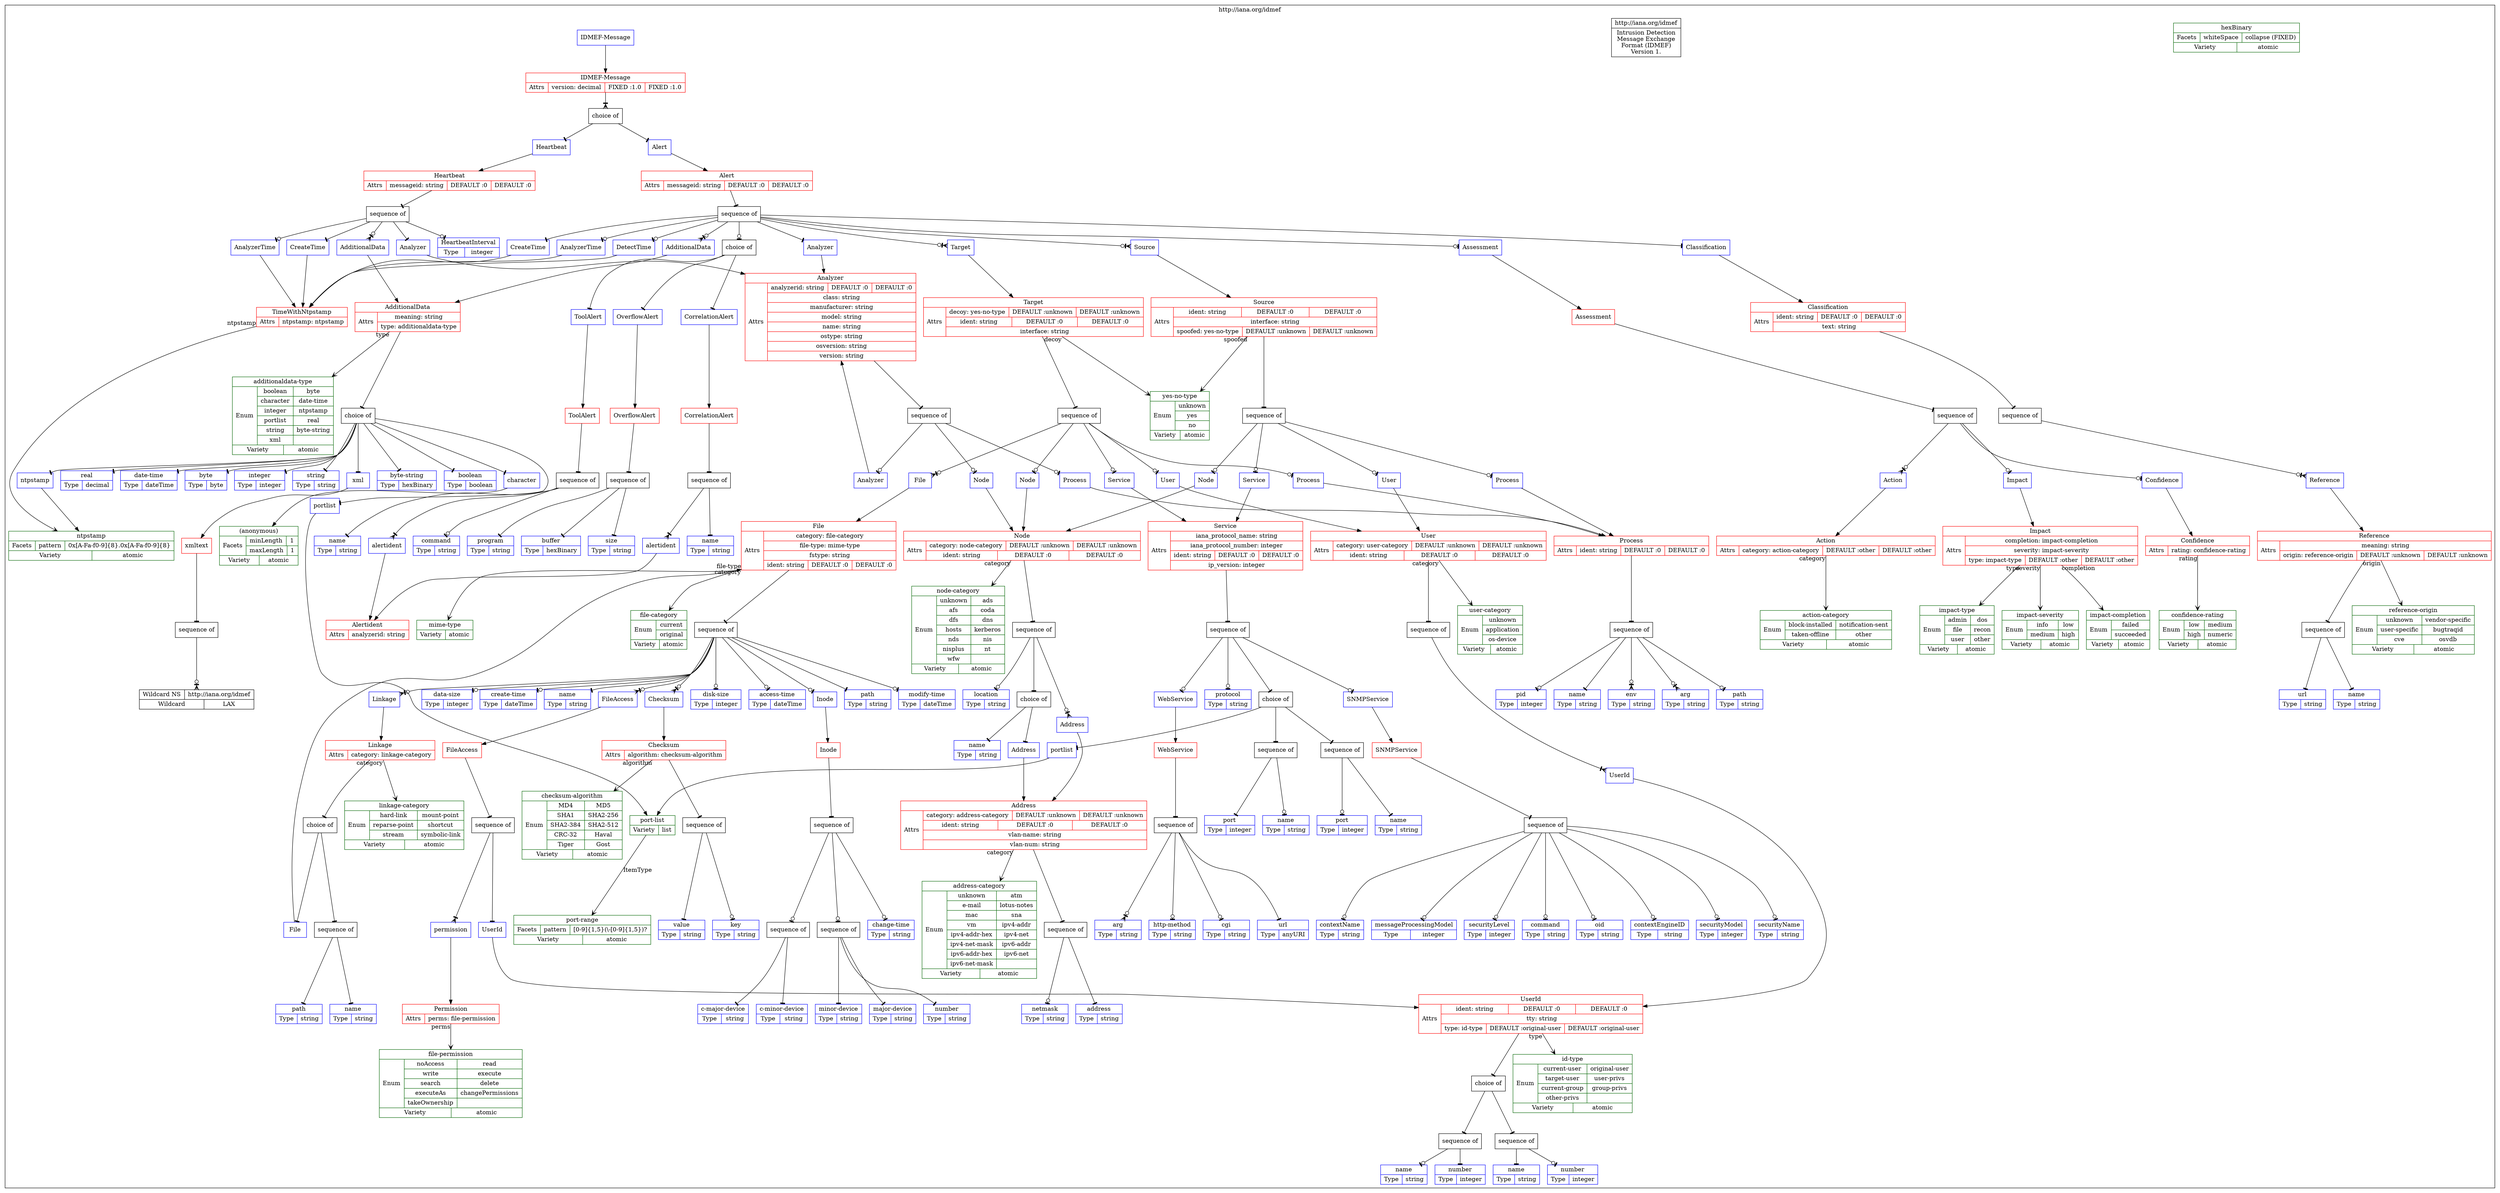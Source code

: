 digraph {
subgraph clusterSchemaImpl197005066 { label="http://iana.org/idmef"
ElementDecl239625678 [shape="record", label="{messageProcessingModel|{Type|integer}}", color="blue"];
ElementDecl158635208 [shape="record", label="{Inode}", color="blue"];
ElementDecl1748234462 [shape="record", label="{name|{Type|string}}", color="blue"];
ElementDecl713940044 [shape="record", label="{AnalyzerTime}", color="blue"];
ElementDecl2814081 [shape="record", label="{program|{Type|string}}", color="blue"];
ElementDecl2091197094 [shape="record", label="{OverflowAlert}", color="blue"];
RestrictionSimpleTypeImpl188855665 [shape="record", label="{confidence-rating|{Enum|{low|high}|{medium|numeric}}|{Variety|atomic}}", color="darkgreen"];
ComplexTypeImpl1223566071 [shape="record", label="{Classification|{Attrs|{{<AttributeUseImpl1039630400>ident: string|DEFAULT :0|DEFAULT :0}|{<AttributeUseImpl1141180808>text: string}}}}", color="red"];
ElementDecl1563093566 [shape="record", label="{DetectTime}", color="blue"];
ElementDecl998462082 [shape="record", label="{Alert}", color="blue"];
ModelGroupImpl440048570 [shape="record", label="{sequence of}"];
ElementDecl678984726 [shape="record", label="{CorrelationAlert}", color="blue"];
ElementDecl1348570406 [shape="record", label="{UserId}", color="blue"];
ElementDecl1256911884 [shape="record", label="{port|{Type|integer}}", color="blue"];
ModelGroupImpl733295628 [shape="record", label="{sequence of}"];
ComplexTypeImpl135085423 [shape="record", label="{CorrelationAlert}", color="red"];
RestrictionSimpleTypeImpl1984526644 [shape="record", label="{impact-severity|{Enum|{info|medium}|{low|high}}|{Variety|atomic}}", color="darkgreen"];
ElementDecl1335505632 [shape="record", label="{buffer|{Type|hexBinary}}", color="blue"];
RestrictionSimpleTypeImpl931322429 [shape="record", label="{hexBinary|{Facets|{{whiteSpace|collapse (FIXED)}}}|{Variety|atomic}}", color="darkgreen"];
ElementDecl1134979151 [shape="record", label="{AdditionalData}", color="blue"];
ModelGroupImpl799611093 [shape="record", label="{sequence of}"];
ComplexTypeImpl1254691612 [shape="record", label="{Source|{Attrs|{{<AttributeUseImpl682317035>ident: string|DEFAULT :0|DEFAULT :0}|{<AttributeUseImpl139732265>interface: string}|{<AttributeUseImpl1280551684>spoofed: yes-no-type|DEFAULT :unknown|DEFAULT :unknown}}}}", color="red"];
ElementDecl371327189 [shape="record", label="{Reference}", color="blue"];
ElementDecl955147905 [shape="record", label="{arg|{Type|string}}", color="blue"];
ElementDecl1784591497 [shape="record", label="{Assessment}", color="blue"];
ElementDecl1154079020 [shape="record", label="{date-time|{Type|dateTime}}", color="blue"];
ModelGroupImpl110708174 [shape="record", label="{sequence of}"];
RestrictionSimpleTypeImpl1957835280 [shape="record", label="{mime-type|{Variety|atomic}}", color="darkgreen"];
ElementDecl1539259783 [shape="record", label="{byte|{Type|byte}}", color="blue"];
ModelGroupImpl1554803269 [shape="record", label="{choice of}"];
ElementDecl2010005445 [shape="record", label="{CreateTime}", color="blue"];
ModelGroupImpl1712325475 [shape="record", label="{sequence of}"];
ElementDecl1013059835 [shape="record", label="{name|{Type|string}}", color="blue"];
ElementDecl1729331687 [shape="record", label="{Linkage}", color="blue"];
ElementDecl938159131 [shape="record", label="{xml}", color="blue"];
ElementDecl1026920195 [shape="record", label="{securityLevel|{Type|integer}}", color="blue"];
ComplexTypeImpl444914211 [shape="record", label="{OverflowAlert}", color="red"];
ElementDecl2128040981 [shape="record", label="{User}", color="blue"];
ElementDecl1238943016 [shape="record", label="{UserId}", color="blue"];
ModelGroupImpl862463384 [shape="record", label="{sequence of}"];
ElementDecl383719474 [shape="record", label="{data-size|{Type|integer}}", color="blue"];
ElementDecl1968988860 [shape="record", label="{WebService}", color="blue"];
ElementDecl927449563 [shape="record", label="{command|{Type|string}}", color="blue"];
ModelGroupImpl380183900 [shape="record", label="{sequence of}"];
ElementDecl921745400 [shape="record", label="{User}", color="blue"];
ElementDecl2126858590 [shape="record", label="{size|{Type|string}}", color="blue"];
RestrictionSimpleTypeImpl1352618001 [shape="record", label="{impact-completion|{Enum|{failed|succeeded}}|{Variety|atomic}}", color="darkgreen"];
SchemaImpl197005066 [shape="record", label="{http://iana.org/idmef|Intrusion Detection\nMessage Exchange\nFormat (IDMEF)\nVersion 1.}"];
ElementDecl1109376982 [shape="record", label="{Node}", color="blue"];
ElementDecl1359857333 [shape="record", label="{integer|{Type|integer}}", color="blue"];
ElementDecl1498711626 [shape="record", label="{Node}", color="blue"];
ElementDecl1597138052 [shape="record", label="{Confidence}", color="blue"];
ElementDecl404765745 [shape="record", label="{create-time|{Type|dateTime}}", color="blue"];
ElementDecl1224577418 [shape="record", label="{ToolAlert}", color="blue"];
RestrictionSimpleTypeImpl116331389 [shape="record", label="{yes-no-type|{Enum|{unknown|yes|no}}|{Variety|atomic}}", color="darkgreen"];
ComplexTypeImpl374961130 [shape="record", label="{UserId|{Attrs|{{<AttributeUseImpl1090831733>ident: string|DEFAULT :0|DEFAULT :0}|{<AttributeUseImpl541042092>tty: string}|{<AttributeUseImpl848678846>type: id-type|DEFAULT :original-user|DEFAULT :original-user}}}}", color="red"];
ComplexTypeImpl760370133 [shape="record", label="{Reference|{Attrs|{{<AttributeUseImpl1443639316>meaning: string}|{<AttributeUseImpl975740206>origin: reference-origin|DEFAULT :unknown|DEFAULT :unknown}}}}", color="red"];
ElementDecl1543511728 [shape="record", label="{Process}", color="blue"];
ModelGroupImpl239720060 [shape="record", label="{sequence of}"];
ElementDecl971840267 [shape="record", label="{major-device|{Type|string}}", color="blue"];
ComplexTypeImpl479450812 [shape="record", label="{File|{Attrs|{{<AttributeUseImpl760805843>category: file-category}|{<AttributeUseImpl1706427008>file-type: mime-type}|{<AttributeUseImpl558519794>fstype: string}|{<AttributeUseImpl391156721>ident: string|DEFAULT :0|DEFAULT :0}}}}", color="red"];
ModelGroupImpl1457155060 [shape="record", label="{choice of}"];
ElementDecl616624620 [shape="record", label="{path|{Type|string}}", color="blue"];
ElementDecl1860215686 [shape="record", label="{name|{Type|string}}", color="blue"];
ElementDecl2013125681 [shape="record", label="{IDMEF-Message}", color="blue"];
ModelGroupImpl1287887392 [shape="record", label="{sequence of}"];
ElementDecl1108319296 [shape="record", label="{AnalyzerTime}", color="blue"];
ElementDecl275558166 [shape="record", label="{name|{Type|string}}", color="blue"];
ElementDecl1884243356 [shape="record", label="{disk-size|{Type|integer}}", color="blue"];
RestrictionSimpleTypeImpl68732269 [shape="record", label="{reference-origin|{Enum|{unknown|user-specific|cve}|{vendor-specific|bugtraqid|osvdb}}|{Variety|atomic}}", color="darkgreen"];
ModelGroupImpl1349970087 [shape="record", label="{sequence of}"];
ElementDecl735176496 [shape="record", label="{access-time|{Type|dateTime}}", color="blue"];
ElementDecl260449011 [shape="record", label="{Classification}", color="blue"];
ModelGroupImpl2063246672 [shape="record", label="{sequence of}"];
ComplexTypeImpl697542255 [shape="record", label="{Permission|{Attrs|{{<AttributeUseImpl1900733121>perms: file-permission}}}}", color="red"];
ComplexTypeImpl1345107101 [shape="record", label="{FileAccess}", color="red"];
ElementDecl1660187542 [shape="record", label="{ntpstamp}", color="blue"];
ModelGroupImpl950674239 [shape="record", label="{sequence of}"];
ComplexTypeImpl788223665 [shape="record", label="{Node|{Attrs|{{<AttributeUseImpl1698873038>category: node-category|DEFAULT :unknown|DEFAULT :unknown}|{<AttributeUseImpl1620450815>ident: string|DEFAULT :0|DEFAULT :0}}}}", color="red"];
ModelGroupImpl797130442 [shape="record", label="{sequence of}"];
ComplexTypeImpl654694538 [shape="record", label="{WebService}", color="red"];
ElementDecl2104764160 [shape="record", label="{Analyzer}", color="blue"];
ElementDecl315976503 [shape="record", label="{Process}", color="blue"];
ModelGroupImpl268283341 [shape="record", label="{sequence of}"];
ComplexTypeImpl434311562 [shape="record", label="{ToolAlert}", color="red"];
ComplexTypeImpl171551625 [shape="record", label="{Process|{Attrs|{{<AttributeUseImpl1822459128>ident: string|DEFAULT :0|DEFAULT :0}}}}", color="red"];
ElementDecl621631806 [shape="record", label="{name|{Type|string}}", color="blue"];
ElementDecl790899473 [shape="record", label="{name|{Type|string}}", color="blue"];
ComplexTypeImpl940452025 [shape="record", label="{Analyzer|{Attrs|{{<AttributeUseImpl1564136253>analyzerid: string|DEFAULT :0|DEFAULT :0}|{<AttributeUseImpl1090681244>class: string}|{<AttributeUseImpl159257116>manufacturer: string}|{<AttributeUseImpl869724450>model: string}|{<AttributeUseImpl1685129668>name: string}|{<AttributeUseImpl959993440>ostype: string}|{<AttributeUseImpl565106169>osversion: string}|{<AttributeUseImpl1566695349>version: string}}}}", color="red"];
ElementDecl993921722 [shape="record", label="{protocol|{Type|string}}", color="blue"];
ElementDecl798212303 [shape="record", label="{FileAccess}", color="blue"];
ComplexTypeImpl771153740 [shape="record", label="{Heartbeat|{Attrs|{{<AttributeUseImpl932500338>messageid: string|DEFAULT :0|DEFAULT :0}}}}", color="red"];
RestrictionSimpleTypeImpl1289955330 [shape="record", label="{file-permission|{Enum|{noAccess|write|search|executeAs|takeOwnership}|{read|execute|delete|changePermissions|}}|{Variety|atomic}}", color="darkgreen"];
ListSimpleTypeImpl1741825447 [shape="record", label="{port-list|{Variety|list}}", color="darkgreen"];
ElementDecl748372710 [shape="record", label="{Process}", color="blue"];
ModelGroupImpl429405933 [shape="record", label="{sequence of}"];
ElementDecl2097086015 [shape="record", label="{env|{Type|string}}", color="blue"];
ModelGroupImpl207251401 [shape="record", label="{sequence of}"];
ElementDecl581536050 [shape="record", label="{File}", color="blue"];
ComplexTypeImpl1996002959 [shape="record", label="{Alertident|{Attrs|{{<AttributeUseImpl1301078346>analyzerid: string}}}}", color="red"];
RestrictionSimpleTypeImpl965223859 [shape="record", label="{(anonymous)|{Facets|{{minLength|1}|{maxLength|1}}}|{Variety|atomic}}", color="darkgreen"];
ComplexTypeImpl136998678 [shape="record", label="{Checksum|{Attrs|{{<AttributeUseImpl1782287177>algorithm: checksum-algorithm}}}}", color="red"];
ModelGroupImpl269247176 [shape="record", label="{sequence of}"];
ElementDecl786050287 [shape="record", label="{Target}", color="blue"];
ElementDecl1155557696 [shape="record", label="{value|{Type|string}}", color="blue"];
ElementDecl2074631480 [shape="record", label="{url|{Type|string}}", color="blue"];
ElementDecl2128222380 [shape="record", label="{c-minor-device|{Type|string}}", color="blue"];
ElementDecl778152199 [shape="record", label="{Analyzer}", color="blue"];
RestrictionSimpleTypeImpl1875244867 [shape="record", label="{port-range|{Facets|{{pattern|\[0-9\]\{1,5\}(\\-\[0-9\]\{1,5\})?}}}|{Variety|atomic}}", color="darkgreen"];
ElementDecl515693101 [shape="record", label="{number|{Type|integer}}", color="blue"];
ComplexTypeImpl139527469 [shape="record", label="{Confidence|{Attrs|{{<AttributeUseImpl2047033626>rating: confidence-rating}}}}", color="red"];
ModelGroupImpl784830905 [shape="record", label="{choice of}"];
ModelGroupImpl781552568 [shape="record", label="{sequence of}"];
ComplexTypeImpl596850781 [shape="record", label="{Linkage|{Attrs|{{<AttributeUseImpl1672527304>category: linkage-category}}}}", color="red"];
ElementDecl204442458 [shape="record", label="{CreateTime}", color="blue"];
RestrictionSimpleTypeImpl363211825 [shape="record", label="{linkage-category|{Enum|{hard-link|reparse-point|stream}|{mount-point|shortcut|symbolic-link}}|{Variety|atomic}}", color="darkgreen"];
ElementDecl939355114 [shape="record", label="{arg|{Type|string}}", color="blue"];
ElementDecl651584550 [shape="record", label="{portlist}", color="blue"];
RestrictionSimpleTypeImpl564660841 [shape="record", label="{action-category|{Enum|{block-installed|taken-offline}|{notification-sent|other}}|{Variety|atomic}}", color="darkgreen"];
ElementDecl714994516 [shape="record", label="{Heartbeat}", color="blue"];
ModelGroupImpl1176734279 [shape="record", label="{sequence of}"];
ElementDecl394215580 [shape="record", label="{http-method|{Type|string}}", color="blue"];
ModelGroupImpl1720982966 [shape="record", label="{sequence of}"];
ComplexTypeImpl1892376585 [shape="record", label="{Impact|{Attrs|{{<AttributeUseImpl2130917999>completion: impact-completion}|{<AttributeUseImpl650519471>severity: impact-severity}|{<AttributeUseImpl771811155>type: impact-type|DEFAULT :other|DEFAULT :other}}}}", color="red"];
ElementDecl748080913 [shape="record", label="{string|{Type|string}}", color="blue"];
ComplexTypeImpl717098535 [shape="record", label="{Inode}", color="red"];
ElementDecl689522370 [shape="record", label="{command|{Type|string}}", color="blue"];
ComplexTypeImpl954049115 [shape="record", label="{AdditionalData|{Attrs|{{<AttributeUseImpl592705150>meaning: string}|{<AttributeUseImpl1566301264>type: additionaldata-type}}}}", color="red"];
ComplexTypeImpl1590567303 [shape="record", label="{Alert|{Attrs|{{<AttributeUseImpl1379484735>messageid: string|DEFAULT :0|DEFAULT :0}}}}", color="red"];
ElementDecl1237174744 [shape="record", label="{change-time|{Type|string}}", color="blue"];
ElementDecl1421876889 [shape="record", label="{Node}", color="blue"];
ElementDecl1108775083 [shape="record", label="{name|{Type|string}}", color="blue"];
ComplexTypeImpl177506381 [shape="record", label="{Service|{Attrs|{{<AttributeUseImpl1790118163>iana_protocol_name: string}|{<AttributeUseImpl270071071>iana_protocol_number: integer}|{<AttributeUseImpl1451544186>ident: string|DEFAULT :0|DEFAULT :0}|{<AttributeUseImpl688904182>ip_version: integer}}}}", color="red"];
ElementDecl118572128 [shape="record", label="{number|{Type|string}}", color="blue"];
ElementDecl381221099 [shape="record", label="{portlist}", color="blue"];
RestrictionSimpleTypeImpl600987386 [shape="record", label="{address-category|{Enum|{unknown|e-mail|mac|vm|ipv4-addr-hex|ipv4-net-mask|ipv6-addr-hex|ipv6-net-mask}|{atm|lotus-notes|sna|ipv4-addr|ipv4-net|ipv6-addr|ipv6-net|}}|{Variety|atomic}}", color="darkgreen"];
ModelGroupImpl1839367010 [shape="record", label="{sequence of}"];
RestrictionSimpleTypeImpl980075617 [shape="record", label="{id-type|{Enum|{current-user|target-user|current-group|other-privs}|{original-user|user-privs|group-privs|}}|{Variety|atomic}}", color="darkgreen"];
ComplexTypeImpl1584924857 [shape="record", label="{TimeWithNtpstamp|{Attrs|{{<AttributeUseImpl169937755>ntpstamp: ntpstamp}}}}", color="red"];
ModelGroupImpl1401888126 [shape="record", label="{sequence of}"];
ElementDecl1391870861 [shape="record", label="{byte-string|{Type|hexBinary}}", color="blue"];
ModelGroupImpl1024180126 [shape="record", label="{sequence of}"];
ElementDecl2045652012 [shape="record", label="{number|{Type|integer}}", color="blue"];
ModelGroupImpl1342544436 [shape="record", label="{choice of}"];
ModelGroupImpl2140326105 [shape="record", label="{sequence of}"];
ModelGroupImpl2058236772 [shape="record", label="{sequence of}"];
ElementDecl820233764 [shape="record", label="{Checksum}", color="blue"];
ElementDecl1418257117 [shape="record", label="{path|{Type|string}}", color="blue"];
ElementDecl556518731 [shape="record", label="{Analyzer}", color="blue"];
ElementDecl948074059 [shape="record", label="{boolean|{Type|boolean}}", color="blue"];
RestrictionSimpleTypeImpl971536153 [shape="record", label="{impact-type|{Enum|{admin|file|user}|{dos|recon|other}}|{Variety|atomic}}", color="darkgreen"];
RestrictionSimpleTypeImpl524518594 [shape="record", label="{user-category|{Enum|{unknown|application|os-device}}|{Variety|atomic}}", color="darkgreen"];
ModelGroupImpl2067178556 [shape="record", label="{sequence of}"];
ElementDecl184766585 [shape="record", label="{port|{Type|integer}}", color="blue"];
ModelGroupImpl319413851 [shape="record", label="{choice of}"];
ElementDecl543021934 [shape="record", label="{oid|{Type|string}}", color="blue"];
ElementDecl185677346 [shape="record", label="{netmask|{Type|string}}", color="blue"];
ElementDecl282106579 [shape="record", label="{alertident}", color="blue"];
RestrictionSimpleTypeImpl1370784151 [shape="record", label="{file-category|{Enum|{current|original}}|{Variety|atomic}}", color="darkgreen"];
RestrictionSimpleTypeImpl1431814845 [shape="record", label="{checksum-algorithm|{Enum|{MD4|SHA1|SHA2-384|CRC-32|Tiger}|{MD5|SHA2-256|SHA2-512|Haval|Gost}}|{Variety|atomic}}", color="darkgreen"];
ElementDecl402530283 [shape="record", label="{address|{Type|string}}", color="blue"];
ElementDecl501544898 [shape="record", label="{character}", color="blue"];
ElementDecl4347180 [shape="record", label="{Address}", color="blue"];
ElementDecl1615404108 [shape="record", label="{AdditionalData}", color="blue"];
ElementDecl261989628 [shape="record", label="{cgi|{Type|string}}", color="blue"];
ElementDecl691523728 [shape="record", label="{alertident}", color="blue"];
RestrictionSimpleTypeImpl1593111626 [shape="record", label="{ntpstamp|{Facets|{{pattern|0x\[A-Fa-f0-9\]\{8\}.0x\[A-Fa-f0-9\]\{8\}}}}|{Variety|atomic}}", color="darkgreen"];
ElementDecl1115192682 [shape="record", label="{Action}", color="blue"];
ElementDecl1957655256 [shape="record", label="{contextEngineID|{Type|string}}", color="blue"];
ModelGroupImpl546495707 [shape="record", label="{choice of}"];
ModelGroupImpl1832874625 [shape="record", label="{choice of}"];
ComplexTypeImpl494959784 [shape="record", label="{SNMPService}", color="red"];
ElementDecl839710315 [shape="record", label="{HeartbeatInterval|{Type|integer}}", color="blue"];
ElementDecl367145653 [shape="record", label="{url|{Type|anyURI}}", color="blue"];
ModelGroupImpl363524275 [shape="record", label="{sequence of}"];
ModelGroupImpl898315108 [shape="record", label="{sequence of}"];
Other1638726193 [shape="record", label="{{Wildcard NS|http://iana.org/idmef}|{Wildcard|LAX}}"];
ElementDecl2012387303 [shape="record", label="{location|{Type|string}}", color="blue"];
ElementDecl46675819 [shape="record", label="{c-major-device|{Type|string}}", color="blue"];
ElementDecl1781793025 [shape="record", label="{path|{Type|string}}", color="blue"];
ElementDecl1746807975 [shape="record", label="{modify-time|{Type|dateTime}}", color="blue"];
ElementDecl665360297 [shape="record", label="{Service}", color="blue"];
ModelGroupImpl1002500837 [shape="record", label="{sequence of}"];
ElementDecl1444378545 [shape="record", label="{File}", color="blue"];
ElementDecl546738138 [shape="record", label="{Source}", color="blue"];
ElementDecl161910521 [shape="record", label="{name|{Type|string}}", color="blue"];
ElementDecl2061720503 [shape="record", label="{permission}", color="blue"];
ElementDecl1382875200 [shape="record", label="{name|{Type|string}}", color="blue"];
ElementDecl647057258 [shape="record", label="{Impact}", color="blue"];
ElementDecl1931289970 [shape="record", label="{SNMPService}", color="blue"];
ComplexTypeImpl362500631 [shape="record", label="{IDMEF-Message|{Attrs|{{<AttributeUseImpl1224680467>version: decimal|FIXED :1.0|FIXED :1.0}}}}", color="red"];
ComplexTypeImpl979682126 [shape="record", label="{Address|{Attrs|{{<AttributeUseImpl1289931605>category: address-category|DEFAULT :unknown|DEFAULT :unknown}|{<AttributeUseImpl11985823>ident: string|DEFAULT :0|DEFAULT :0}|{<AttributeUseImpl1729747990>vlan-name: string}|{<AttributeUseImpl1388338491>vlan-num: string}}}}", color="red"];
ElementDecl1447739926 [shape="record", label="{Service}", color="blue"];
ComplexTypeImpl1459992991 [shape="record", label="{xmltext}", color="red"];
RestrictionSimpleTypeImpl1179404661 [shape="record", label="{node-category|{Enum|{unknown|afs|dfs|hosts|nds|nisplus|wfw}|{ads|coda|dns|kerberos|nis|nt|}}|{Variety|atomic}}", color="darkgreen"];
ElementDecl1431140165 [shape="record", label="{securityModel|{Type|integer}}", color="blue"];
ComplexTypeImpl1614486788 [shape="record", label="{Action|{Attrs|{{<AttributeUseImpl2136389305>category: action-category|DEFAULT :other|DEFAULT :other}}}}", color="red"];
ElementDecl1775852968 [shape="record", label="{securityName|{Type|string}}", color="blue"];
ElementDecl1738275632 [shape="record", label="{Address}", color="blue"];
ComplexTypeImpl1411915083 [shape="record", label="{Assessment}", color="red"];
ElementDecl2023306452 [shape="record", label="{name|{Type|string}}", color="blue"];
ElementDecl240990493 [shape="record", label="{name|{Type|string}}", color="blue"];
ElementDecl321358290 [shape="record", label="{minor-device|{Type|string}}", color="blue"];
ElementDecl866838863 [shape="record", label="{key|{Type|string}}", color="blue"];
ComplexTypeImpl490489482 [shape="record", label="{Target|{Attrs|{{<AttributeUseImpl1989360587>decoy: yes-no-type|DEFAULT :unknown|DEFAULT :unknown}|{<AttributeUseImpl930227286>ident: string|DEFAULT :0|DEFAULT :0}|{<AttributeUseImpl649045642>interface: string}}}}", color="red"];
ComplexTypeImpl2133512606 [shape="record", label="{User|{Attrs|{{<AttributeUseImpl254432682>category: user-category|DEFAULT :unknown|DEFAULT :unknown}|{<AttributeUseImpl475911554>ident: string|DEFAULT :0|DEFAULT :0}}}}", color="red"];
ElementDecl1719451110 [shape="record", label="{pid|{Type|integer}}", color="blue"];
ElementDecl334936591 [shape="record", label="{real|{Type|decimal}}", color="blue"];
ModelGroupImpl1287251034 [shape="record", label="{sequence of}"];
ElementDecl107049838 [shape="record", label="{contextName|{Type|string}}", color="blue"];
RestrictionSimpleTypeImpl770476297 [shape="record", label="{additionaldata-type|{Enum|{boolean|character|integer|portlist|string|xml}|{byte|date-time|ntpstamp|real|byte-string|}}|{Variety|atomic}}", color="darkgreen"];
}
ElementDecl1597138052 -> ComplexTypeImpl139527469 [arrowhead="normal"];
ElementDecl1543511728 -> ComplexTypeImpl171551625 [arrowhead="normal"];
ModelGroupImpl1401888126 -> ElementDecl786050287 [arrowhead="crowteeodot", arrowtail="diamond"];
ModelGroupImpl784830905 -> ElementDecl1660187542 [arrowhead="tee", arrowtail="diamond"];
ModelGroupImpl1024180126 -> ModelGroupImpl799611093 [arrowhead="teeodot", arrowtail="diamond"];
ElementDecl713940044 -> ComplexTypeImpl1584924857 [arrowhead="normal"];
ModelGroupImpl784830905 -> ElementDecl1539259783 [arrowhead="tee", arrowtail="diamond"];
ModelGroupImpl319413851 -> ModelGroupImpl1349970087 [arrowhead="tee", arrowtail="diamond"];
ModelGroupImpl1554803269 -> ElementDecl1738275632 [arrowhead="tee", arrowtail="diamond"];
ComplexTypeImpl494959784 -> ModelGroupImpl380183900 [arrowhead="tee", arrowtail="diamond"];
ModelGroupImpl799611093 -> ElementDecl321358290 [arrowhead="tee", arrowtail="diamond"];
ModelGroupImpl380183900 -> ElementDecl107049838 [arrowhead="teeodot", arrowtail="diamond"];
ModelGroupImpl268283341 -> ElementDecl1748234462 [arrowhead="tee", arrowtail="diamond"];
ElementDecl748372710 -> ComplexTypeImpl171551625 [arrowhead="normal"];
ModelGroupImpl110708174 -> ElementDecl402530283 [arrowhead="tee", arrowtail="diamond"];
ModelGroupImpl1401888126 -> ElementDecl713940044 [arrowhead="teeodot", arrowtail="diamond"];
ModelGroupImpl1832874625 -> ElementDecl714994516 [arrowhead="tee", arrowtail="diamond"];
ModelGroupImpl733295628 -> ElementDecl1108319296 [arrowhead="teeodot", arrowtail="diamond"];
ModelGroupImpl1554803269 -> ElementDecl161910521 [arrowhead="tee", arrowtail="diamond"];
ModelGroupImpl1712325475 -> ElementDecl515693101 [arrowhead="tee", arrowtail="diamond"];
ElementDecl381221099 -> ListSimpleTypeImpl1741825447 [arrowhead="normal"];
ModelGroupImpl429405933 -> ElementDecl820233764 [arrowhead="crowteeodot", arrowtail="diamond"];
ElementDecl2104764160 -> ComplexTypeImpl940452025 [arrowhead="normal"];
ModelGroupImpl1287887392 -> ElementDecl939355114 [arrowhead="crowteeodot", arrowtail="diamond"];
ModelGroupImpl1401888126 -> ModelGroupImpl546495707 [arrowhead="teeodot", arrowtail="diamond"];
ComplexTypeImpl788223665 -> ModelGroupImpl363524275 [arrowhead="tee", arrowtail="diamond"];
ElementDecl798212303 -> ComplexTypeImpl1345107101 [arrowhead="normal"];
ModelGroupImpl1401888126 -> ElementDecl546738138 [arrowhead="crowteeodot", arrowtail="diamond"];
ModelGroupImpl733295628 -> ElementDecl2010005445 [arrowhead="tee", arrowtail="diamond"];
ModelGroupImpl1349970087 -> ElementDecl1256911884 [arrowhead="tee", arrowtail="diamond"];
ComplexTypeImpl136998678 -> ModelGroupImpl1839367010 [arrowhead="tee", arrowtail="diamond"];
ModelGroupImpl429405933 -> ElementDecl404765745 [arrowhead="teeodot", arrowtail="diamond"];
ModelGroupImpl784830905 -> ElementDecl501544898 [arrowhead="tee", arrowtail="diamond"];
ModelGroupImpl429405933 -> ElementDecl1884243356 [arrowhead="teeodot", arrowtail="diamond"];
ComplexTypeImpl177506381 -> ModelGroupImpl862463384 [arrowhead="tee", arrowtail="diamond"];
ElementDecl2061720503 -> ComplexTypeImpl697542255 [arrowhead="normal"];
ComplexTypeImpl954049115 -> ModelGroupImpl784830905 [arrowhead="tee", arrowtail="diamond"];
ModelGroupImpl1401888126 -> ElementDecl1134979151 [arrowhead="crowteeodot", arrowtail="diamond"];
ModelGroupImpl380183900 -> ElementDecl689522370 [arrowhead="teeodot", arrowtail="diamond"];
ModelGroupImpl1457155060 -> ModelGroupImpl1287251034 [arrowhead="tee", arrowtail="diamond"];
ModelGroupImpl1401888126 -> ElementDecl260449011 [arrowhead="tee", arrowtail="diamond"];
ModelGroupImpl1401888126 -> ElementDecl1784591497 [arrowhead="teeodot", arrowtail="diamond"];
ComplexTypeImpl1459992991 -> ModelGroupImpl2058236772 [arrowhead="tee", arrowtail="diamond"];
ElementDecl1968988860 -> ComplexTypeImpl654694538 [arrowhead="normal"];
ModelGroupImpl797130442 -> ElementDecl2126858590 [arrowhead="tee", arrowtail="diamond"];
ElementDecl1238943016 -> ComplexTypeImpl374961130 [arrowhead="normal"];
ModelGroupImpl784830905 -> ElementDecl1359857333 [arrowhead="tee", arrowtail="diamond"];
ModelGroupImpl1342544436 -> ModelGroupImpl268283341 [arrowhead="tee", arrowtail="diamond"];
ComplexTypeImpl1411915083 -> ModelGroupImpl781552568 [arrowhead="tee", arrowtail="diamond"];
ModelGroupImpl1401888126 -> ElementDecl778152199 [arrowhead="tee", arrowtail="diamond"];
ComplexTypeImpl717098535 -> ModelGroupImpl1024180126 [arrowhead="tee", arrowtail="diamond"];
ElementDecl998462082 -> ComplexTypeImpl1590567303 [arrowhead="normal"];
ModelGroupImpl862463384 -> ElementDecl1968988860 [arrowhead="teeodot", arrowtail="diamond"];
ModelGroupImpl950674239 -> ElementDecl1447739926 [arrowhead="teeodot", arrowtail="diamond"];
ComplexTypeImpl135085423 -> ModelGroupImpl898315108 [arrowhead="tee", arrowtail="diamond"];
ModelGroupImpl1176734279 -> ElementDecl2128222380 [arrowhead="tee", arrowtail="diamond"];
ElementDecl678984726 -> ComplexTypeImpl135085423 [arrowhead="normal"];
ModelGroupImpl429405933 -> ElementDecl383719474 [arrowhead="teeodot", arrowtail="diamond"];
ModelGroupImpl1720982966 -> ElementDecl315976503 [arrowhead="teeodot", arrowtail="diamond"];
ModelGroupImpl1349970087 -> ElementDecl240990493 [arrowhead="teeodot", arrowtail="diamond"];
ModelGroupImpl380183900 -> ElementDecl1957655256 [arrowhead="teeodot", arrowtail="diamond"];
ComplexTypeImpl654694538 -> ModelGroupImpl2140326105 [arrowhead="tee", arrowtail="diamond"];
ModelGroupImpl319413851 -> ModelGroupImpl2063246672 [arrowhead="tee", arrowtail="diamond"];
ElementDecl1498711626 -> ComplexTypeImpl788223665 [arrowhead="normal"];
ComplexTypeImpl1892376585 -> RestrictionSimpleTypeImpl1984526644 [arrowhead="ovee", taillabel="severity", tailPort="AttributeUseImpl650519471"];
ModelGroupImpl207251401 -> ElementDecl1348570406 [arrowhead="crowtee", arrowtail="diamond"];
ElementDecl691523728 -> ComplexTypeImpl1996002959 [arrowhead="normal"];
ModelGroupImpl380183900 -> ElementDecl239625678 [arrowhead="teeodot", arrowtail="diamond"];
ElementDecl1444378545 -> ComplexTypeImpl479450812 [arrowhead="normal"];
ModelGroupImpl781552568 -> ElementDecl1597138052 [arrowhead="teeodot", arrowtail="diamond"];
ModelGroupImpl380183900 -> ElementDecl1026920195 [arrowhead="teeodot", arrowtail="diamond"];
ComplexTypeImpl1254691612 -> ModelGroupImpl1720982966 [arrowhead="tee", arrowtail="diamond"];
ElementDecl1109376982 -> ComplexTypeImpl788223665 [arrowhead="normal"];
ModelGroupImpl429405933 -> ElementDecl1418257117 [arrowhead="tee", arrowtail="diamond"];
ElementDecl1134979151 -> ComplexTypeImpl954049115 [arrowhead="normal"];
ElementDecl371327189 -> ComplexTypeImpl760370133 [arrowhead="normal"];
ComplexTypeImpl1892376585 -> RestrictionSimpleTypeImpl971536153 [arrowhead="ovee", taillabel="type", tailPort="AttributeUseImpl771811155"];
ModelGroupImpl733295628 -> ElementDecl556518731 [arrowhead="tee", arrowtail="diamond"];
ComplexTypeImpl1254691612 -> RestrictionSimpleTypeImpl116331389 [arrowhead="ovee", taillabel="spoofed", tailPort="AttributeUseImpl1280551684"];
ModelGroupImpl1832874625 -> ElementDecl998462082 [arrowhead="tee", arrowtail="diamond"];
ModelGroupImpl898315108 -> ElementDecl790899473 [arrowhead="tee", arrowtail="diamond"];
ComplexTypeImpl760370133 -> ModelGroupImpl440048570 [arrowhead="tee", arrowtail="diamond"];
ModelGroupImpl1002500837 -> ElementDecl2023306452 [arrowhead="tee", arrowtail="diamond"];
ModelGroupImpl239720060 -> ElementDecl371327189 [arrowhead="crowteeodot", arrowtail="diamond"];
ElementDecl1224577418 -> ComplexTypeImpl434311562 [arrowhead="normal"];
ElementDecl778152199 -> ComplexTypeImpl940452025 [arrowhead="normal"];
ComplexTypeImpl444914211 -> ModelGroupImpl797130442 [arrowhead="tee", arrowtail="diamond"];
ModelGroupImpl1287887392 -> ElementDecl1781793025 [arrowhead="teeodot", arrowtail="diamond"];
ElementDecl546738138 -> ComplexTypeImpl1254691612 [arrowhead="normal"];
ElementDecl1615404108 -> ComplexTypeImpl954049115 [arrowhead="normal"];
ElementDecl1931289970 -> ComplexTypeImpl494959784 [arrowhead="normal"];
ModelGroupImpl799611093 -> ElementDecl118572128 [arrowhead="tee", arrowtail="diamond"];
ComplexTypeImpl479450812 -> ModelGroupImpl429405933 [arrowhead="tee", arrowtail="diamond"];
ModelGroupImpl898315108 -> ElementDecl691523728 [arrowhead="crowtee", arrowtail="diamond"];
ModelGroupImpl1287251034 -> ElementDecl1013059835 [arrowhead="tee", arrowtail="diamond"];
ElementDecl1729331687 -> ComplexTypeImpl596850781 [arrowhead="normal"];
ModelGroupImpl380183900 -> ElementDecl543021934 [arrowhead="teeodot", arrowtail="diamond"];
ModelGroupImpl1839367010 -> ElementDecl1155557696 [arrowhead="tee", arrowtail="diamond"];
ModelGroupImpl429405933 -> ElementDecl158635208 [arrowhead="teeodot", arrowtail="diamond"];
ElementDecl282106579 -> ComplexTypeImpl1996002959 [arrowhead="normal"];
ModelGroupImpl1176734279 -> ElementDecl46675819 [arrowhead="tee", arrowtail="diamond"];
ModelGroupImpl429405933 -> ElementDecl275558166 [arrowhead="tee", arrowtail="diamond"];
ModelGroupImpl546495707 -> ElementDecl2091197094 [arrowhead="tee", arrowtail="diamond"];
ComplexTypeImpl2133512606 -> ModelGroupImpl207251401 [arrowhead="tee", arrowtail="diamond"];
ModelGroupImpl1287887392 -> ElementDecl2097086015 [arrowhead="crowteeodot", arrowtail="diamond"];
ModelGroupImpl862463384 -> ElementDecl993921722 [arrowhead="teeodot", arrowtail="diamond"];
ModelGroupImpl440048570 -> ElementDecl2074631480 [arrowhead="tee", arrowtail="diamond"];
ModelGroupImpl1002500837 -> ElementDecl282106579 [arrowhead="crowtee", arrowtail="diamond"];
ModelGroupImpl1401888126 -> ElementDecl204442458 [arrowhead="tee", arrowtail="diamond"];
ModelGroupImpl2058236772 -> Other1638726193 [arrowhead="crowteeodot", arrowtail="diamond"];
ComplexTypeImpl479450812 -> RestrictionSimpleTypeImpl1957835280 [arrowhead="ovee", taillabel="file-type", tailPort="AttributeUseImpl1706427008"];
ElementDecl1660187542 -> RestrictionSimpleTypeImpl1593111626 [arrowhead="normal"];
ModelGroupImpl546495707 -> ElementDecl1224577418 [arrowhead="tee", arrowtail="diamond"];
ComplexTypeImpl1584924857 -> RestrictionSimpleTypeImpl1593111626 [arrowhead="vee", taillabel="ntpstamp", tailPort="AttributeUseImpl169937755"];
ModelGroupImpl268283341 -> ElementDecl616624620 [arrowhead="tee", arrowtail="diamond"];
ElementDecl1421876889 -> ComplexTypeImpl788223665 [arrowhead="normal"];
ElementDecl4347180 -> ComplexTypeImpl979682126 [arrowhead="normal"];
ModelGroupImpl799611093 -> ElementDecl971840267 [arrowhead="tee", arrowtail="diamond"];
ComplexTypeImpl479450812 -> RestrictionSimpleTypeImpl1370784151 [arrowhead="vee", taillabel="category", tailPort="AttributeUseImpl760805843"];
ModelGroupImpl269247176 -> ElementDecl2061720503 [arrowhead="crowtee", arrowtail="diamond"];
ModelGroupImpl781552568 -> ElementDecl1115192682 [arrowhead="crowteeodot", arrowtail="diamond"];
ElementDecl581536050 -> ComplexTypeImpl479450812 [arrowhead="normal"];
ComplexTypeImpl1345107101 -> ModelGroupImpl269247176 [arrowhead="tee", arrowtail="diamond"];
ModelGroupImpl429405933 -> ElementDecl1729331687 [arrowhead="crowteeodot", arrowtail="diamond"];
ElementDecl1447739926 -> ComplexTypeImpl177506381 [arrowhead="normal"];
ComplexTypeImpl788223665 -> RestrictionSimpleTypeImpl1179404661 [arrowhead="ovee", taillabel="category", tailPort="AttributeUseImpl1698873038"];
ModelGroupImpl1002500837 -> ElementDecl927449563 [arrowhead="teeodot", arrowtail="diamond"];
ModelGroupImpl363524275 -> ModelGroupImpl1554803269 [arrowhead="tee", arrowtail="diamond"];
ModelGroupImpl2140326105 -> ElementDecl955147905 [arrowhead="crowteeodot", arrowtail="diamond"];
ElementDecl1108319296 -> ComplexTypeImpl1584924857 [arrowhead="normal"];
ModelGroupImpl363524275 -> ElementDecl2012387303 [arrowhead="teeodot", arrowtail="diamond"];
ElementDecl647057258 -> ComplexTypeImpl1892376585 [arrowhead="normal"];
ElementDecl921745400 -> ComplexTypeImpl2133512606 [arrowhead="normal"];
ModelGroupImpl429405933 -> ElementDecl798212303 [arrowhead="crowteeodot", arrowtail="diamond"];
ComplexTypeImpl1223566071 -> ModelGroupImpl239720060 [arrowhead="tee", arrowtail="diamond"];
ModelGroupImpl319413851 -> ElementDecl651584550 [arrowhead="tee", arrowtail="diamond"];
ModelGroupImpl363524275 -> ElementDecl4347180 [arrowhead="crowteeodot", arrowtail="diamond"];
ComplexTypeImpl136998678 -> RestrictionSimpleTypeImpl1431814845 [arrowhead="vee", taillabel="algorithm", tailPort="AttributeUseImpl1782287177"];
ModelGroupImpl784830905 -> ElementDecl748080913 [arrowhead="tee", arrowtail="diamond"];
ComplexTypeImpl697542255 -> RestrictionSimpleTypeImpl1289955330 [arrowhead="vee", taillabel="perms", tailPort="AttributeUseImpl1900733121"];
ModelGroupImpl784830905 -> ElementDecl948074059 [arrowhead="tee", arrowtail="diamond"];
ElementDecl2010005445 -> ComplexTypeImpl1584924857 [arrowhead="normal"];
ModelGroupImpl269247176 -> ElementDecl1238943016 [arrowhead="tee", arrowtail="diamond"];
ModelGroupImpl2140326105 -> ElementDecl367145653 [arrowhead="tee", arrowtail="diamond"];
ModelGroupImpl781552568 -> ElementDecl647057258 [arrowhead="teeodot", arrowtail="diamond"];
ModelGroupImpl2067178556 -> ElementDecl2104764160 [arrowhead="teeodot", arrowtail="diamond"];
ModelGroupImpl1287887392 -> ElementDecl1719451110 [arrowhead="teeodot", arrowtail="diamond"];
ModelGroupImpl429405933 -> ElementDecl735176496 [arrowhead="teeodot", arrowtail="diamond"];
ElementDecl2091197094 -> ComplexTypeImpl444914211 [arrowhead="normal"];
ModelGroupImpl1712325475 -> ElementDecl1860215686 [arrowhead="teeodot", arrowtail="diamond"];
ComplexTypeImpl374961130 -> ModelGroupImpl1457155060 [arrowhead="tee", arrowtail="diamond"];
ModelGroupImpl1024180126 -> ModelGroupImpl1176734279 [arrowhead="teeodot", arrowtail="diamond"];
ListSimpleTypeImpl1741825447 -> RestrictionSimpleTypeImpl1875244867 [label="ItemType", arrowhead="vee"];
ModelGroupImpl380183900 -> ElementDecl1775852968 [arrowhead="teeodot", arrowtail="diamond"];
ComplexTypeImpl139527469 -> RestrictionSimpleTypeImpl188855665 [arrowhead="vee", taillabel="rating", tailPort="AttributeUseImpl2047033626"];
ComplexTypeImpl771153740 -> ModelGroupImpl733295628 [arrowhead="tee", arrowtail="diamond"];
ElementDecl665360297 -> ComplexTypeImpl177506381 [arrowhead="normal"];
ModelGroupImpl429405933 -> ElementDecl1746807975 [arrowhead="teeodot", arrowtail="diamond"];
ElementDecl1348570406 -> ComplexTypeImpl374961130 [arrowhead="normal"];
ComplexTypeImpl760370133 -> RestrictionSimpleTypeImpl68732269 [arrowhead="ovee", taillabel="origin", tailPort="AttributeUseImpl975740206"];
ComplexTypeImpl434311562 -> ModelGroupImpl1002500837 [arrowhead="tee", arrowtail="diamond"];
ModelGroupImpl733295628 -> ElementDecl839710315 [arrowhead="teeodot", arrowtail="diamond"];
ModelGroupImpl380183900 -> ElementDecl1431140165 [arrowhead="teeodot", arrowtail="diamond"];
ModelGroupImpl784830905 -> ElementDecl1154079020 [arrowhead="tee", arrowtail="diamond"];
ModelGroupImpl862463384 -> ModelGroupImpl319413851 [arrowhead="tee", arrowtail="diamond"];
ModelGroupImpl784830905 -> ElementDecl1391870861 [arrowhead="tee", arrowtail="diamond"];
ComplexTypeImpl954049115 -> RestrictionSimpleTypeImpl770476297 [arrowhead="ovee", taillabel="type", tailPort="AttributeUseImpl1566301264"];
ModelGroupImpl2140326105 -> ElementDecl261989628 [arrowhead="teeodot", arrowtail="diamond"];
ElementDecl1115192682 -> ComplexTypeImpl1614486788 [arrowhead="normal"];
ModelGroupImpl1720982966 -> ElementDecl1109376982 [arrowhead="teeodot", arrowtail="diamond"];
ComplexTypeImpl940452025 -> ModelGroupImpl2067178556 [arrowhead="tee", arrowtail="diamond"];
ModelGroupImpl784830905 -> ElementDecl334936591 [arrowhead="tee", arrowtail="diamond"];
ElementDecl158635208 -> ComplexTypeImpl717098535 [arrowhead="normal"];
ModelGroupImpl950674239 -> ElementDecl1421876889 [arrowhead="teeodot", arrowtail="diamond"];
ElementDecl786050287 -> ComplexTypeImpl490489482 [arrowhead="normal"];
ElementDecl2013125681 -> ComplexTypeImpl362500631 [arrowhead="normal"];
ComplexTypeImpl171551625 -> ModelGroupImpl1287887392 [arrowhead="tee", arrowtail="diamond"];
ModelGroupImpl546495707 -> ElementDecl678984726 [arrowhead="tee", arrowtail="diamond"];
ComplexTypeImpl1614486788 -> RestrictionSimpleTypeImpl564660841 [arrowhead="ovee", taillabel="category", tailPort="AttributeUseImpl2136389305"];
ComplexTypeImpl596850781 -> ModelGroupImpl1342544436 [arrowhead="tee", arrowtail="diamond"];
ModelGroupImpl733295628 -> ElementDecl1615404108 [arrowhead="crowteeodot", arrowtail="diamond"];
ModelGroupImpl440048570 -> ElementDecl1108775083 [arrowhead="tee", arrowtail="diamond"];
ModelGroupImpl110708174 -> ElementDecl185677346 [arrowhead="teeodot", arrowtail="diamond"];
ModelGroupImpl2067178556 -> ElementDecl748372710 [arrowhead="teeodot", arrowtail="diamond"];
ModelGroupImpl950674239 -> ElementDecl2128040981 [arrowhead="teeodot", arrowtail="diamond"];
ElementDecl1784591497 -> ComplexTypeImpl1411915083 [arrowhead="normal"];
ComplexTypeImpl596850781 -> RestrictionSimpleTypeImpl363211825 [arrowhead="vee", taillabel="category", tailPort="AttributeUseImpl1672527304"];
ElementDecl260449011 -> ComplexTypeImpl1223566071 [arrowhead="normal"];
ElementDecl714994516 -> ComplexTypeImpl771153740 [arrowhead="normal"];
ElementDecl820233764 -> ComplexTypeImpl136998678 [arrowhead="normal"];
ModelGroupImpl1287887392 -> ElementDecl621631806 [arrowhead="tee", arrowtail="diamond"];
ModelGroupImpl862463384 -> ElementDecl1931289970 [arrowhead="teeodot", arrowtail="diamond"];
ModelGroupImpl950674239 -> ElementDecl1543511728 [arrowhead="teeodot", arrowtail="diamond"];
ModelGroupImpl1024180126 -> ElementDecl1237174744 [arrowhead="teeodot", arrowtail="diamond"];
ElementDecl556518731 -> ComplexTypeImpl940452025 [arrowhead="normal"];
ElementDecl204442458 -> ComplexTypeImpl1584924857 [arrowhead="normal"];
ModelGroupImpl1401888126 -> ElementDecl1563093566 [arrowhead="teeodot", arrowtail="diamond"];
ElementDecl315976503 -> ComplexTypeImpl171551625 [arrowhead="normal"];
ModelGroupImpl1342544436 -> ElementDecl581536050 [arrowhead="tee", arrowtail="diamond"];
ElementDecl501544898 -> RestrictionSimpleTypeImpl965223859 [arrowhead="normal"];
ComplexTypeImpl374961130 -> RestrictionSimpleTypeImpl980075617 [arrowhead="ovee", taillabel="type", tailPort="AttributeUseImpl848678846"];
ModelGroupImpl784830905 -> ElementDecl938159131 [arrowhead="tee", arrowtail="diamond"];
ElementDecl2128040981 -> ComplexTypeImpl2133512606 [arrowhead="normal"];
ModelGroupImpl784830905 -> ElementDecl381221099 [arrowhead="tee", arrowtail="diamond"];
ModelGroupImpl1720982966 -> ElementDecl665360297 [arrowhead="teeodot", arrowtail="diamond"];
ComplexTypeImpl362500631 -> ModelGroupImpl1832874625 [arrowhead="crowtee", arrowtail="diamond"];
ModelGroupImpl797130442 -> ElementDecl1335505632 [arrowhead="tee", arrowtail="diamond"];
ComplexTypeImpl490489482 -> RestrictionSimpleTypeImpl116331389 [arrowhead="ovee", taillabel="decoy", tailPort="AttributeUseImpl1989360587"];
ElementDecl1563093566 -> ComplexTypeImpl1584924857 [arrowhead="normal"];
ModelGroupImpl1287251034 -> ElementDecl2045652012 [arrowhead="teeodot", arrowtail="diamond"];
ComplexTypeImpl1590567303 -> ModelGroupImpl1401888126 [arrowhead="tee", arrowtail="diamond"];
ComplexTypeImpl2133512606 -> RestrictionSimpleTypeImpl524518594 [arrowhead="ovee", taillabel="category", tailPort="AttributeUseImpl254432682"];
ModelGroupImpl1839367010 -> ElementDecl866838863 [arrowhead="teeodot", arrowtail="diamond"];
ModelGroupImpl797130442 -> ElementDecl2814081 [arrowhead="tee", arrowtail="diamond"];
ModelGroupImpl2063246672 -> ElementDecl184766585 [arrowhead="teeodot", arrowtail="diamond"];
ModelGroupImpl2067178556 -> ElementDecl1498711626 [arrowhead="teeodot", arrowtail="diamond"];
ComplexTypeImpl1892376585 -> RestrictionSimpleTypeImpl1352618001 [arrowhead="ovee", taillabel="completion", tailPort="AttributeUseImpl2130917999"];
ComplexTypeImpl979682126 -> ModelGroupImpl110708174 [arrowhead="tee", arrowtail="diamond"];
ModelGroupImpl950674239 -> ElementDecl1444378545 [arrowhead="crowteeodot", arrowtail="diamond"];
ModelGroupImpl2063246672 -> ElementDecl1382875200 [arrowhead="tee", arrowtail="diamond"];
ModelGroupImpl2140326105 -> ElementDecl394215580 [arrowhead="teeodot", arrowtail="diamond"];
ElementDecl938159131 -> ComplexTypeImpl1459992991 [arrowhead="normal"];
ComplexTypeImpl979682126 -> RestrictionSimpleTypeImpl600987386 [arrowhead="ovee", taillabel="category", tailPort="AttributeUseImpl1289931605"];
ComplexTypeImpl490489482 -> ModelGroupImpl950674239 [arrowhead="tee", arrowtail="diamond"];
ModelGroupImpl1720982966 -> ElementDecl921745400 [arrowhead="teeodot", arrowtail="diamond"];
ElementDecl651584550 -> ListSimpleTypeImpl1741825447 [arrowhead="normal"];
ElementDecl1738275632 -> ComplexTypeImpl979682126 [arrowhead="normal"];
ModelGroupImpl1457155060 -> ModelGroupImpl1712325475 [arrowhead="tee", arrowtail="diamond"];
}

